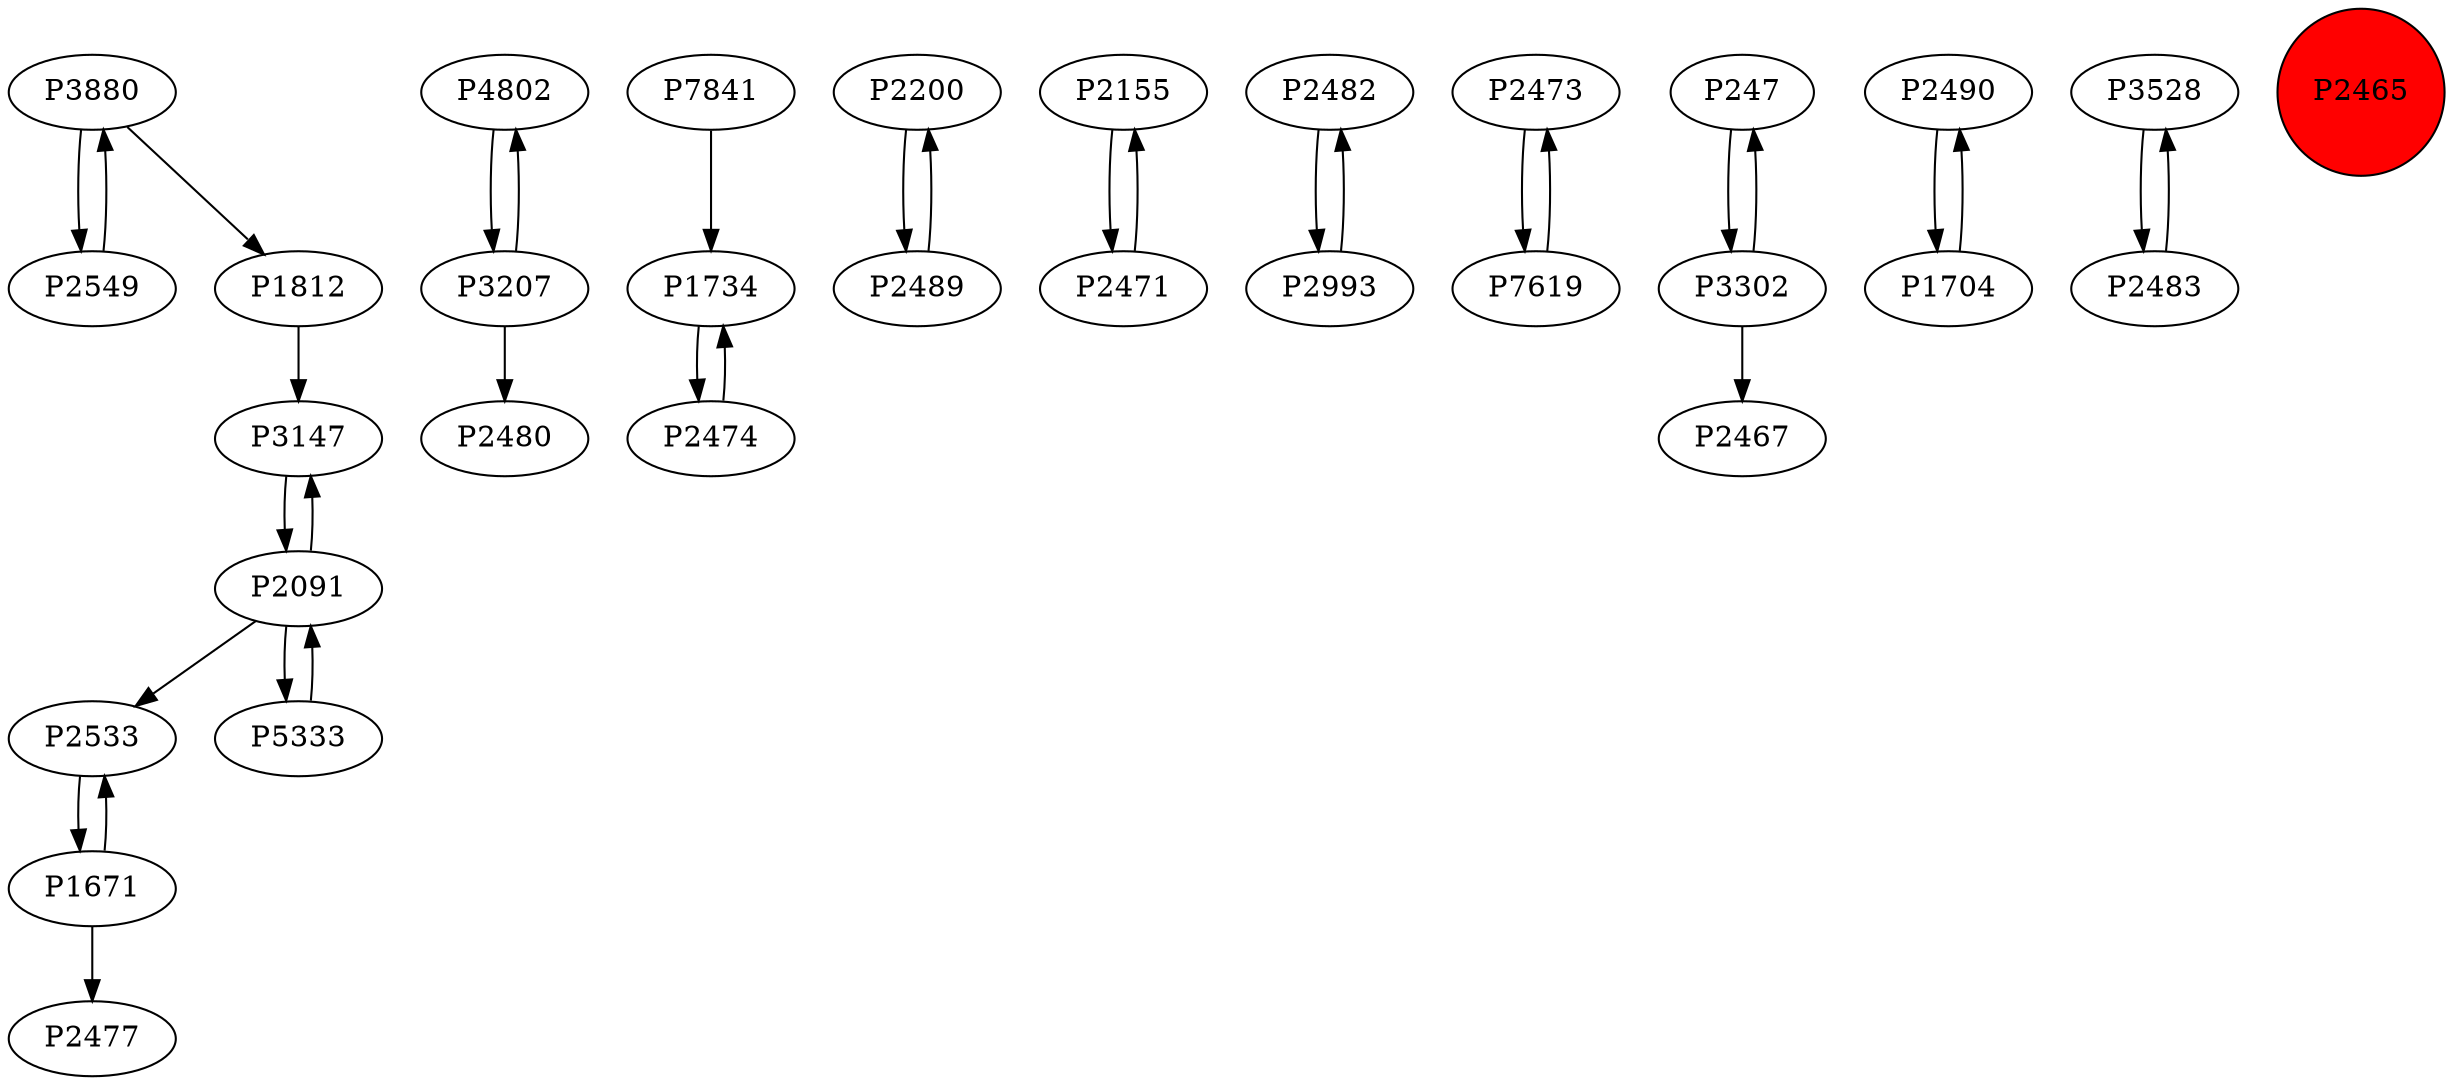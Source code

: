 digraph {
	P3147 -> P2091
	P4802 -> P3207
	P7841 -> P1734
	P2200 -> P2489
	P2155 -> P2471
	P1734 -> P2474
	P2549 -> P3880
	P2533 -> P1671
	P2482 -> P2993
	P2091 -> P3147
	P2471 -> P2155
	P2474 -> P1734
	P1812 -> P3147
	P5333 -> P2091
	P2091 -> P2533
	P1671 -> P2533
	P2473 -> P7619
	P3207 -> P4802
	P7619 -> P2473
	P2489 -> P2200
	P3880 -> P1812
	P247 -> P3302
	P3880 -> P2549
	P3302 -> P2467
	P3207 -> P2480
	P2091 -> P5333
	P2490 -> P1704
	P3302 -> P247
	P3528 -> P2483
	P2483 -> P3528
	P1671 -> P2477
	P1704 -> P2490
	P2993 -> P2482
	P2465 [shape=circle]
	P2465 [style=filled]
	P2465 [fillcolor=red]
}